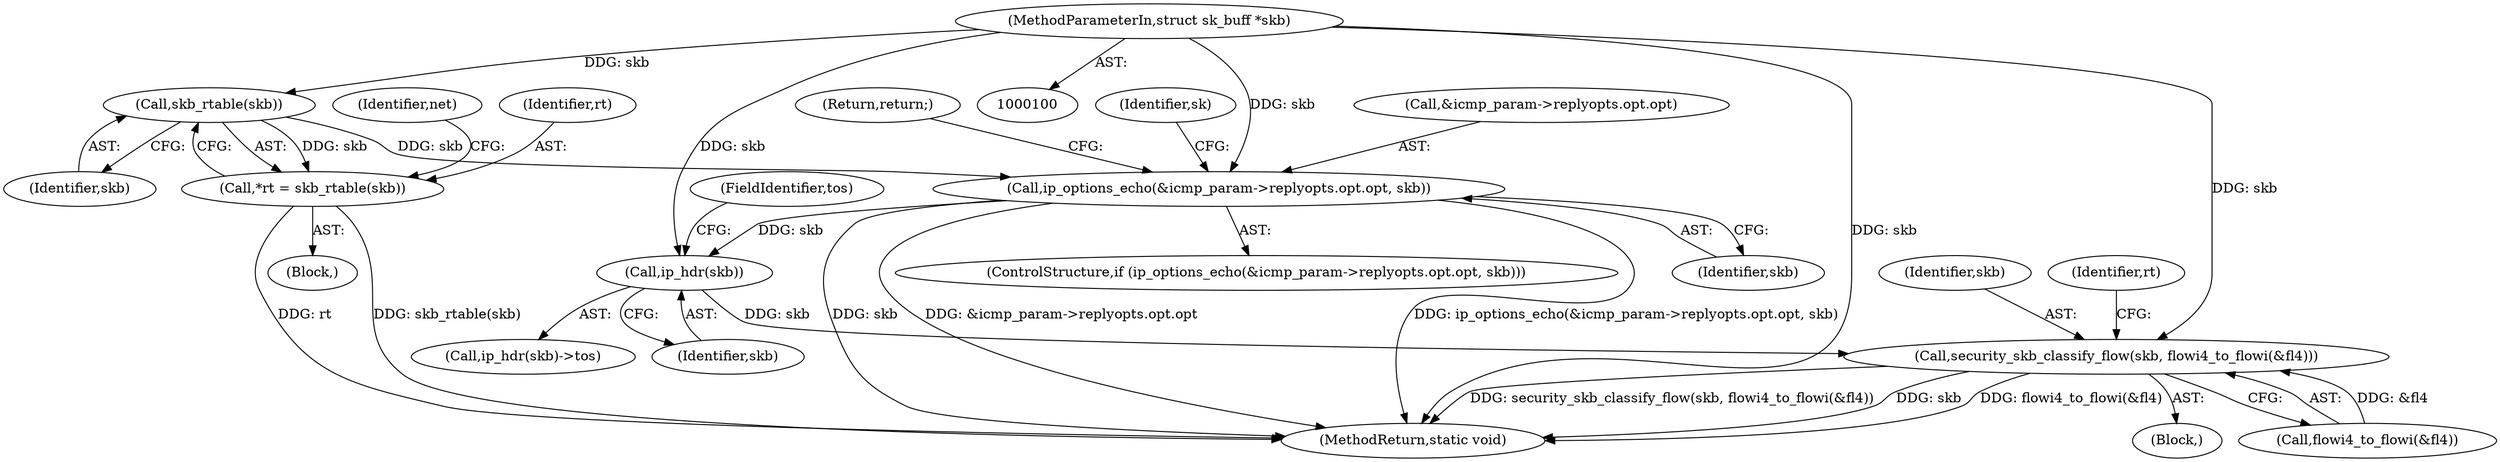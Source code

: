 digraph "0_linux_f6d8bd051c391c1c0458a30b2a7abcd939329259_11@pointer" {
"1000108" [label="(Call,skb_rtable(skb))"];
"1000102" [label="(MethodParameterIn,struct sk_buff *skb)"];
"1000106" [label="(Call,*rt = skb_rtable(skb))"];
"1000123" [label="(Call,ip_options_echo(&icmp_param->replyopts.opt.opt, skb))"];
"1000161" [label="(Call,ip_hdr(skb))"];
"1000225" [label="(Call,security_skb_classify_flow(skb, flowi4_to_flowi(&fl4)))"];
"1000225" [label="(Call,security_skb_classify_flow(skb, flowi4_to_flowi(&fl4)))"];
"1000161" [label="(Call,ip_hdr(skb))"];
"1000227" [label="(Call,flowi4_to_flowi(&fl4))"];
"1000160" [label="(Call,ip_hdr(skb)->tos)"];
"1000163" [label="(FieldIdentifier,tos)"];
"1000223" [label="(Block,)"];
"1000123" [label="(Call,ip_options_echo(&icmp_param->replyopts.opt.opt, skb))"];
"1000122" [label="(ControlStructure,if (ip_options_echo(&icmp_param->replyopts.opt.opt, skb)))"];
"1000269" [label="(MethodReturn,static void)"];
"1000112" [label="(Identifier,net)"];
"1000106" [label="(Call,*rt = skb_rtable(skb))"];
"1000103" [label="(Block,)"];
"1000109" [label="(Identifier,skb)"];
"1000124" [label="(Call,&icmp_param->replyopts.opt.opt)"];
"1000162" [label="(Identifier,skb)"];
"1000226" [label="(Identifier,skb)"];
"1000231" [label="(Identifier,rt)"];
"1000108" [label="(Call,skb_rtable(skb))"];
"1000132" [label="(Identifier,skb)"];
"1000133" [label="(Return,return;)"];
"1000102" [label="(MethodParameterIn,struct sk_buff *skb)"];
"1000107" [label="(Identifier,rt)"];
"1000135" [label="(Identifier,sk)"];
"1000108" -> "1000106"  [label="AST: "];
"1000108" -> "1000109"  [label="CFG: "];
"1000109" -> "1000108"  [label="AST: "];
"1000106" -> "1000108"  [label="CFG: "];
"1000108" -> "1000106"  [label="DDG: skb"];
"1000102" -> "1000108"  [label="DDG: skb"];
"1000108" -> "1000123"  [label="DDG: skb"];
"1000102" -> "1000100"  [label="AST: "];
"1000102" -> "1000269"  [label="DDG: skb"];
"1000102" -> "1000123"  [label="DDG: skb"];
"1000102" -> "1000161"  [label="DDG: skb"];
"1000102" -> "1000225"  [label="DDG: skb"];
"1000106" -> "1000103"  [label="AST: "];
"1000107" -> "1000106"  [label="AST: "];
"1000112" -> "1000106"  [label="CFG: "];
"1000106" -> "1000269"  [label="DDG: skb_rtable(skb)"];
"1000106" -> "1000269"  [label="DDG: rt"];
"1000123" -> "1000122"  [label="AST: "];
"1000123" -> "1000132"  [label="CFG: "];
"1000124" -> "1000123"  [label="AST: "];
"1000132" -> "1000123"  [label="AST: "];
"1000133" -> "1000123"  [label="CFG: "];
"1000135" -> "1000123"  [label="CFG: "];
"1000123" -> "1000269"  [label="DDG: ip_options_echo(&icmp_param->replyopts.opt.opt, skb)"];
"1000123" -> "1000269"  [label="DDG: skb"];
"1000123" -> "1000269"  [label="DDG: &icmp_param->replyopts.opt.opt"];
"1000123" -> "1000161"  [label="DDG: skb"];
"1000161" -> "1000160"  [label="AST: "];
"1000161" -> "1000162"  [label="CFG: "];
"1000162" -> "1000161"  [label="AST: "];
"1000163" -> "1000161"  [label="CFG: "];
"1000161" -> "1000225"  [label="DDG: skb"];
"1000225" -> "1000223"  [label="AST: "];
"1000225" -> "1000227"  [label="CFG: "];
"1000226" -> "1000225"  [label="AST: "];
"1000227" -> "1000225"  [label="AST: "];
"1000231" -> "1000225"  [label="CFG: "];
"1000225" -> "1000269"  [label="DDG: security_skb_classify_flow(skb, flowi4_to_flowi(&fl4))"];
"1000225" -> "1000269"  [label="DDG: skb"];
"1000225" -> "1000269"  [label="DDG: flowi4_to_flowi(&fl4)"];
"1000227" -> "1000225"  [label="DDG: &fl4"];
}

